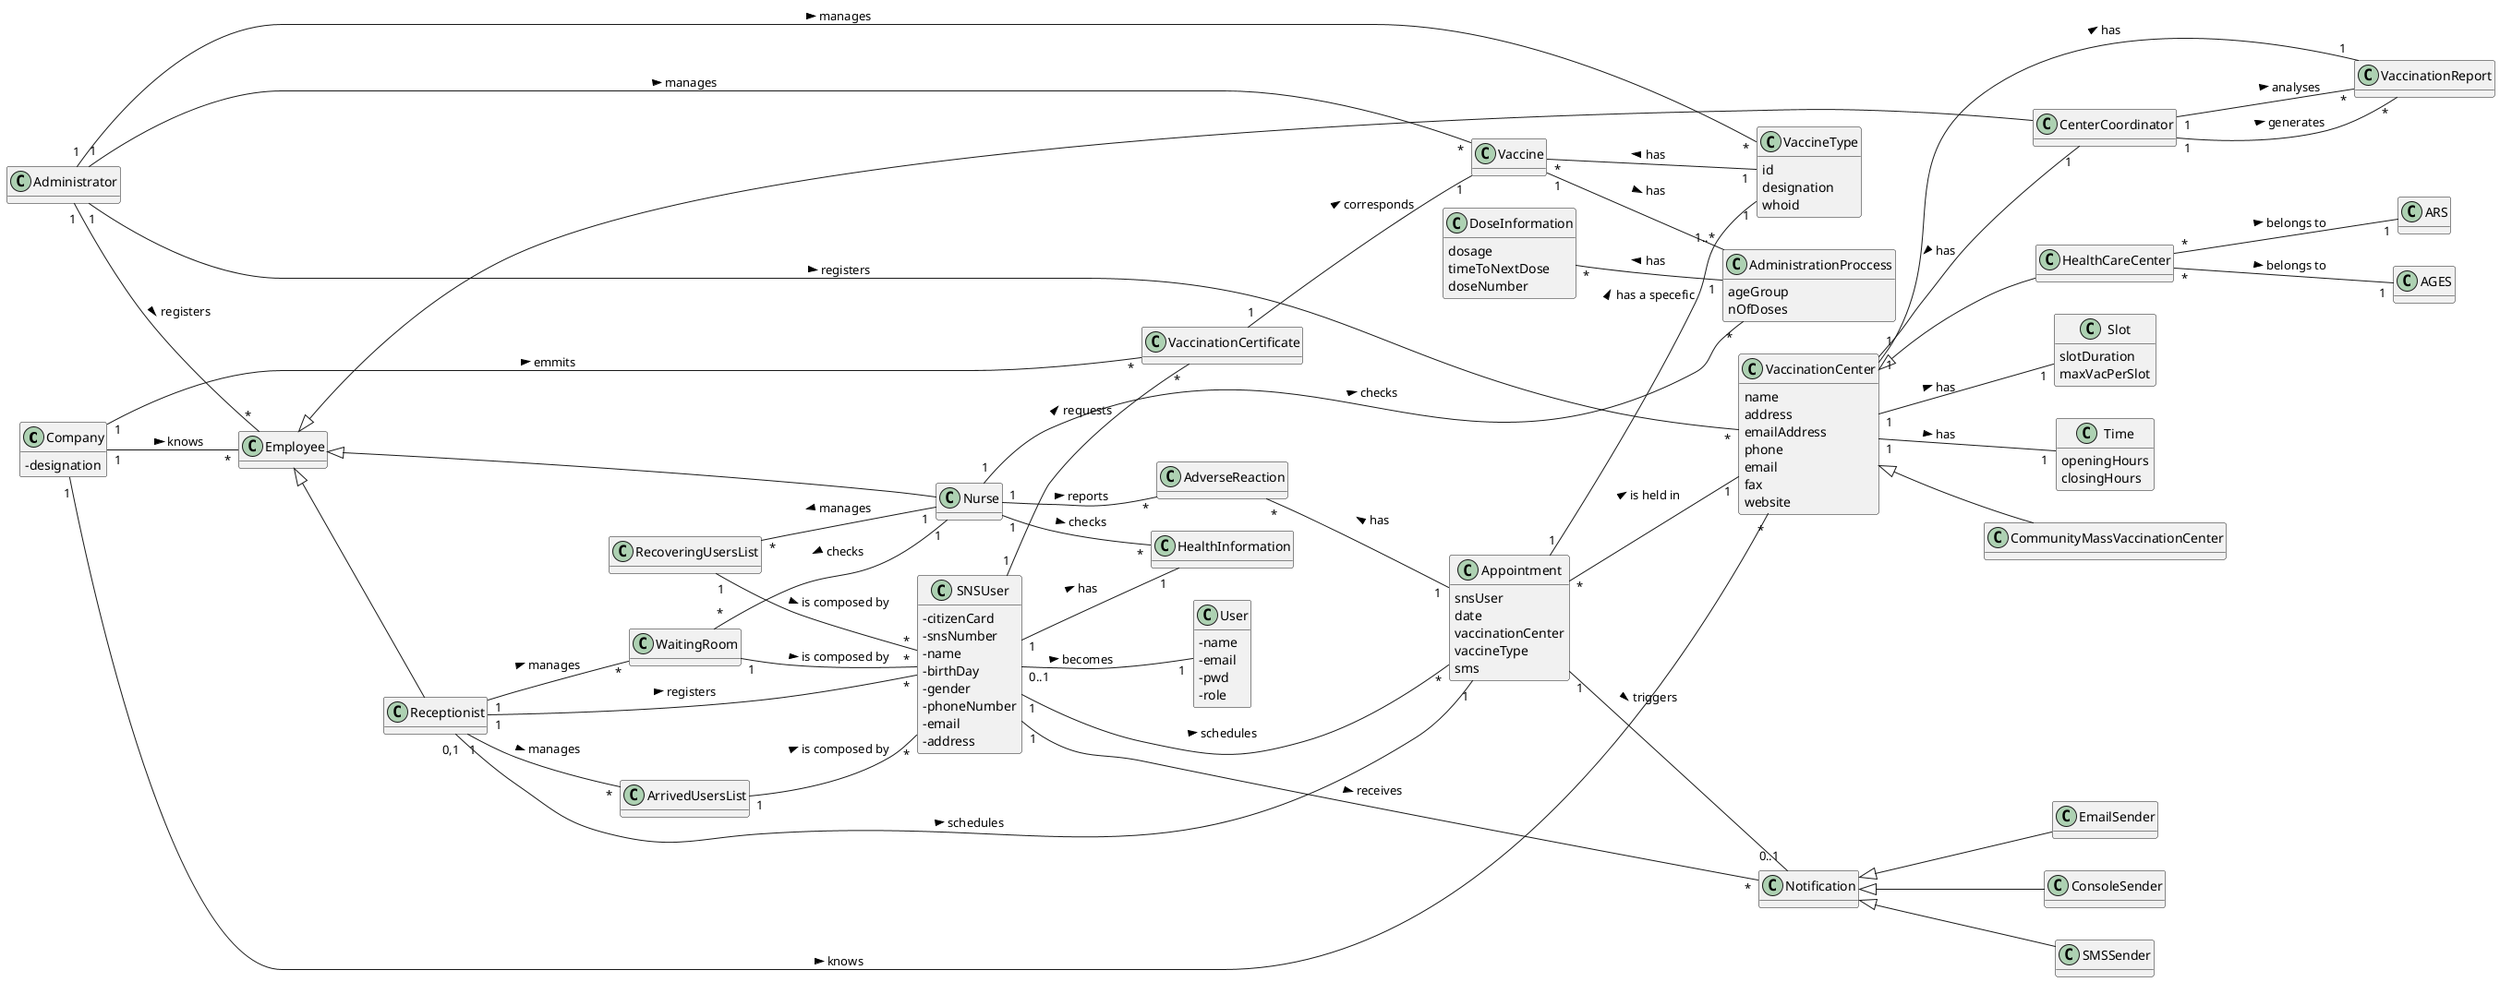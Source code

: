 @startuml DM

hide methods
left to right direction
skinparam classAttributeIconSize 0

class Company {
  - designation
}

class CommunityMassVaccinationCenter {}

class HealthCareCenter {}

class VaccinationCenter {
  name
  address
  emailAddress
  phone
  email
  fax
  website
}

class Vaccine {}

class VaccineType {
  id
  designation
  whoid
}

class SNSUser {
  - citizenCard
  - snsNumber
  - name
  - birthDay
  - gender
  - phoneNumber
  - email
  - address
}

class User {
  - name
  - email
  - pwd
  - role
}

class HealthInformation {}

class Administrator {}

class Employee {}

class Nurse {}

class Receptionist {}

class CenterCoordinator {}

class Appointment {
  snsUser
  date
  vaccinationCenter
  vaccineType
  sms
}

class AdministrationProccess {
  ageGroup
  nOfDoses
}

class AGES {}

class ARS {}

class DoseInformation {
  dosage
  timeToNextDose
  doseNumber
}

class Slot {
  slotDuration
  maxVacPerSlot
}

class Time {
  openingHours
  closingHours
}

class Notification {}

DoseInformation "*" -- "1" AdministrationProccess : has <

Vaccine "*" -- "1" VaccineType : has <

Employee <|-- Nurse
Employee <|-- Receptionist
Employee <|-- CenterCoordinator

VaccinationCenter <|-- CommunityMassVaccinationCenter
VaccinationCenter <|-- HealthCareCenter

VaccinationCenter "1" -- "1" CenterCoordinator : has < 
VaccinationCenter "1" -- "1" Slot : has >
VaccinationCenter "1" -- "1" Time : has >

HealthCareCenter "*" -- "1" AGES : belongs to > 
HealthCareCenter "*" -- "1" ARS : belongs to > 

Appointment "*" -- "1" VaccinationCenter : is held in >
Appointment "1" -- "1" VaccineType : has a specefic >
Appointment "1" -- "0..1" Notification : triggers >

Receptionist "1" -- "*" WaitingRoom : manages >
Receptionist "1" -- "*" ArrivedUsersList : manages >
Receptionist "1" -- "*" SNSUser : registers >

WaitingRoom "1" -- "*" SNSUser : is composed by >
ArrivedUsersList "1" -- "*" SNSUser : is composed by > 
RecoveringUsersList "1" -- "*" SNSUser : is composed by >

WaitingRoom "*" -- "1" Nurse : checks <
RecoveringUsersList "*" -- "1" Nurse : manages <

Administrator "1" -- "*" Employee : registers >
Administrator "1" -- "*" VaccinationCenter : registers >
Administrator "1" -- "*" VaccineType : manages >
Administrator "1" -- "*" Vaccine : manages > 

Vaccine "1" -- "1..*" AdministrationProccess : has >

SNSUser "1" -- "*" Appointment : schedules >
SNSUser "1" -- "1" HealthInformation : has >
SNSUser "1" -- "*" Notification : receives >
SNSUser "1" -- "*" VaccinationCertificate : requests >
SNSUser "0..1" -- "1" User : becomes >


VaccinationCertificate "1" -- "1" Vaccine : corresponds >

Company "1" -- "*" VaccinationCertificate : emmits >
Company "1" -- "*" Employee : knows >
Company "1" -- "*" VaccinationCenter : knows >

Receptionist "0,1" -- "1" Appointment : schedules >

Nurse "1" -- "*" AdverseReaction : reports >
Nurse "1" -- "*" HealthInformation : checks >

VaccinationCenter "1" -- "1" VaccinationReport : has >
CenterCoordinator "1" -- "*" VaccinationReport : analyses >
CenterCoordinator "1" -- "*" VaccinationReport : generates >

Nurse "1" -- "*" AdministrationProccess : checks >

Notification <|-- SMSSender
Notification <|-- EmailSender
Notification <|-- ConsoleSender

AdverseReaction "*" -- "1" Appointment : has <

@enduml
